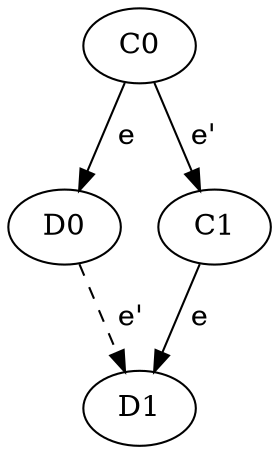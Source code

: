 digraph {
  C0 -> D0 [label=" e"]
  C0 -> C1 [label=" e'"]
  C1 -> D1 [label=" e"]
  D0 -> D1 [label=" e'",style=dashed]
} 
